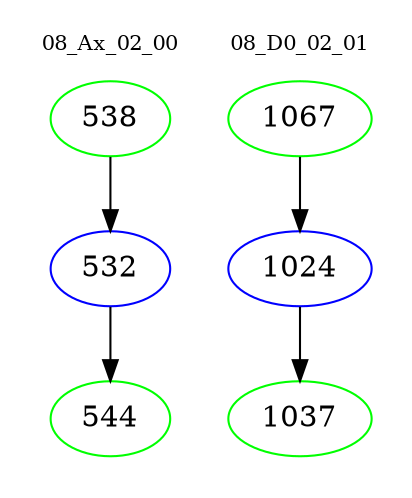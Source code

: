 digraph{
subgraph cluster_0 {
color = white
label = "08_Ax_02_00";
fontsize=10;
T0_538 [label="538", color="green"]
T0_538 -> T0_532 [color="black"]
T0_532 [label="532", color="blue"]
T0_532 -> T0_544 [color="black"]
T0_544 [label="544", color="green"]
}
subgraph cluster_1 {
color = white
label = "08_D0_02_01";
fontsize=10;
T1_1067 [label="1067", color="green"]
T1_1067 -> T1_1024 [color="black"]
T1_1024 [label="1024", color="blue"]
T1_1024 -> T1_1037 [color="black"]
T1_1037 [label="1037", color="green"]
}
}
